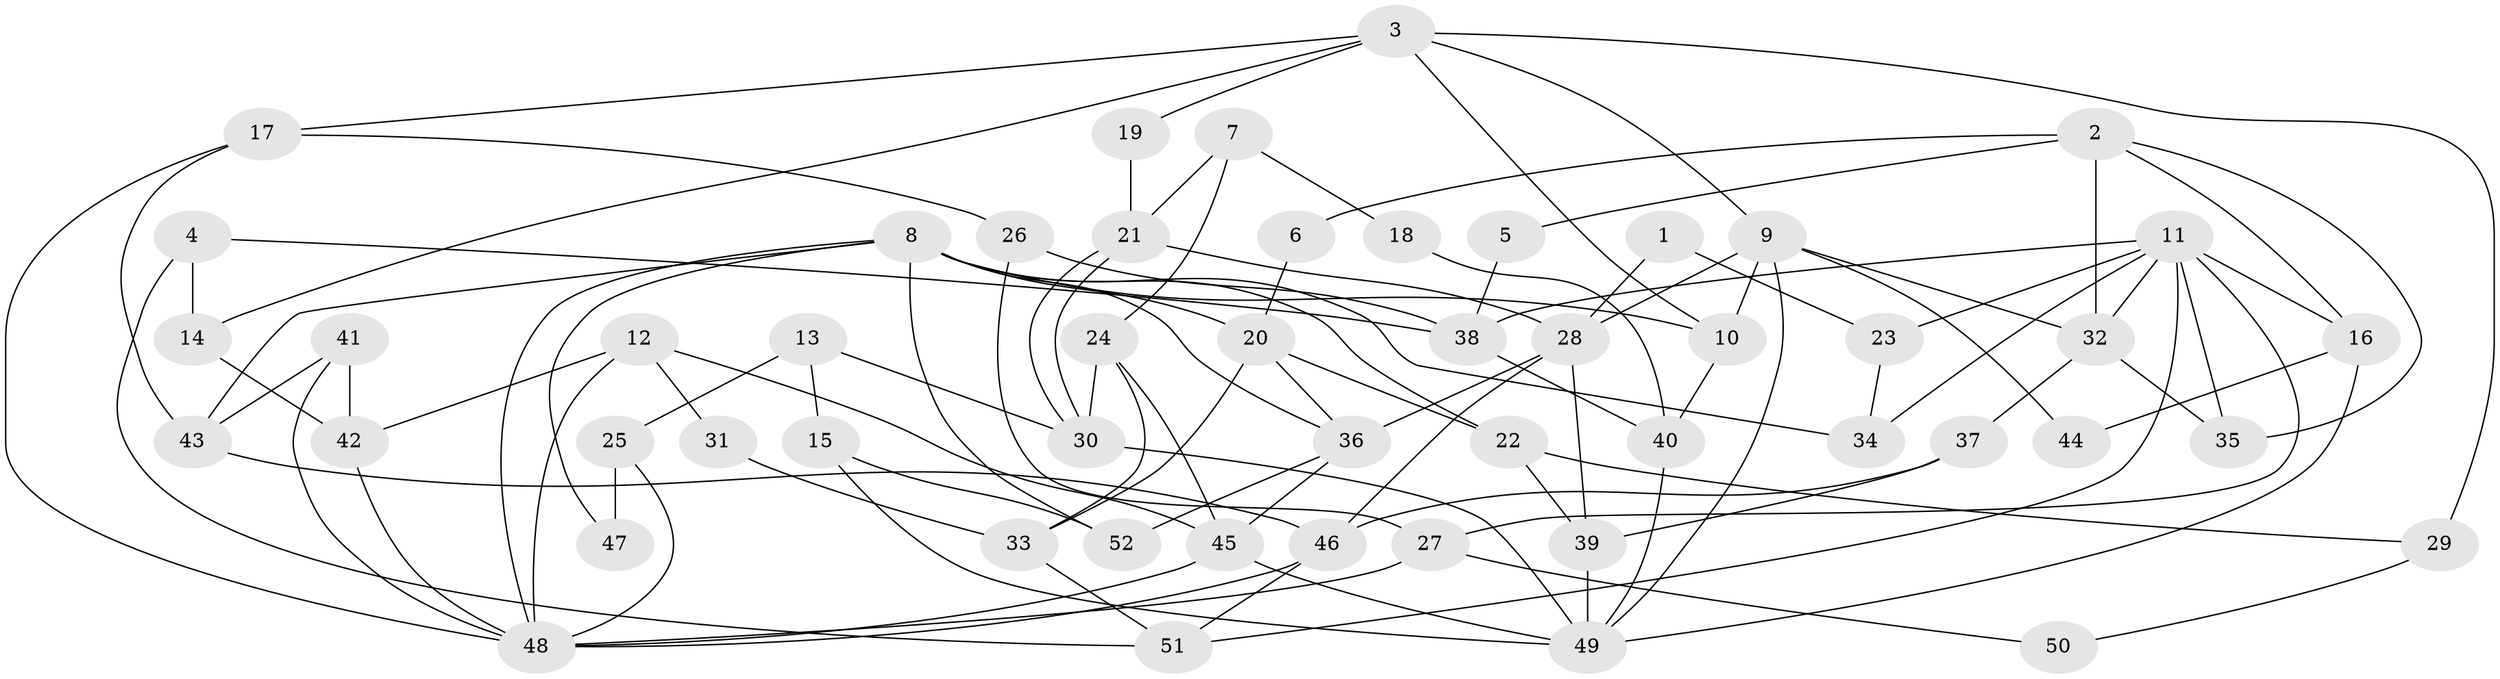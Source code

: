 // Generated by graph-tools (version 1.1) at 2025/15/03/09/25 04:15:07]
// undirected, 52 vertices, 104 edges
graph export_dot {
graph [start="1"]
  node [color=gray90,style=filled];
  1;
  2;
  3;
  4;
  5;
  6;
  7;
  8;
  9;
  10;
  11;
  12;
  13;
  14;
  15;
  16;
  17;
  18;
  19;
  20;
  21;
  22;
  23;
  24;
  25;
  26;
  27;
  28;
  29;
  30;
  31;
  32;
  33;
  34;
  35;
  36;
  37;
  38;
  39;
  40;
  41;
  42;
  43;
  44;
  45;
  46;
  47;
  48;
  49;
  50;
  51;
  52;
  1 -- 23;
  1 -- 28;
  2 -- 32;
  2 -- 35;
  2 -- 5;
  2 -- 6;
  2 -- 16;
  3 -- 10;
  3 -- 17;
  3 -- 9;
  3 -- 14;
  3 -- 19;
  3 -- 29;
  4 -- 38;
  4 -- 14;
  4 -- 51;
  5 -- 38;
  6 -- 20;
  7 -- 21;
  7 -- 24;
  7 -- 18;
  8 -- 43;
  8 -- 48;
  8 -- 10;
  8 -- 20;
  8 -- 22;
  8 -- 34;
  8 -- 36;
  8 -- 47;
  8 -- 52;
  9 -- 28;
  9 -- 10;
  9 -- 32;
  9 -- 44;
  9 -- 49;
  10 -- 40;
  11 -- 32;
  11 -- 51;
  11 -- 16;
  11 -- 23;
  11 -- 27;
  11 -- 34;
  11 -- 35;
  11 -- 38;
  12 -- 45;
  12 -- 48;
  12 -- 31;
  12 -- 42;
  13 -- 15;
  13 -- 30;
  13 -- 25;
  14 -- 42;
  15 -- 52;
  15 -- 49;
  16 -- 44;
  16 -- 49;
  17 -- 26;
  17 -- 48;
  17 -- 43;
  18 -- 40;
  19 -- 21;
  20 -- 22;
  20 -- 33;
  20 -- 36;
  21 -- 28;
  21 -- 30;
  21 -- 30;
  22 -- 39;
  22 -- 29;
  23 -- 34;
  24 -- 30;
  24 -- 45;
  24 -- 33;
  25 -- 48;
  25 -- 47;
  26 -- 38;
  26 -- 27;
  27 -- 48;
  27 -- 50;
  28 -- 36;
  28 -- 46;
  28 -- 39;
  29 -- 50;
  30 -- 49;
  31 -- 33;
  32 -- 37;
  32 -- 35;
  33 -- 51;
  36 -- 45;
  36 -- 52;
  37 -- 46;
  37 -- 39;
  38 -- 40;
  39 -- 49;
  40 -- 49;
  41 -- 42;
  41 -- 43;
  41 -- 48;
  42 -- 48;
  43 -- 46;
  45 -- 49;
  45 -- 48;
  46 -- 48;
  46 -- 51;
}
